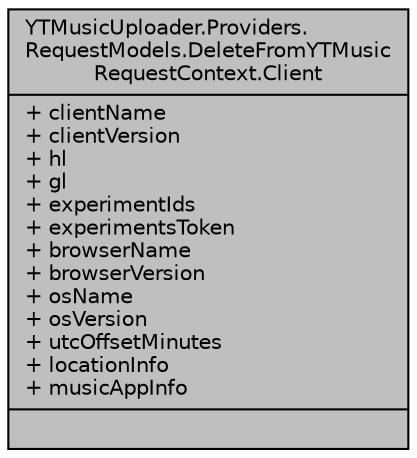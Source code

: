 digraph "YTMusicUploader.Providers.RequestModels.DeleteFromYTMusicRequestContext.Client"
{
 // LATEX_PDF_SIZE
  edge [fontname="Helvetica",fontsize="10",labelfontname="Helvetica",labelfontsize="10"];
  node [fontname="Helvetica",fontsize="10",shape=record];
  Node1 [label="{YTMusicUploader.Providers.\lRequestModels.DeleteFromYTMusic\lRequestContext.Client\n|+ clientName\l+ clientVersion\l+ hl\l+ gl\l+ experimentIds\l+ experimentsToken\l+ browserName\l+ browserVersion\l+ osName\l+ osVersion\l+ utcOffsetMinutes\l+ locationInfo\l+ musicAppInfo\l|}",height=0.2,width=0.4,color="black", fillcolor="grey75", style="filled", fontcolor="black",tooltip=" "];
}
